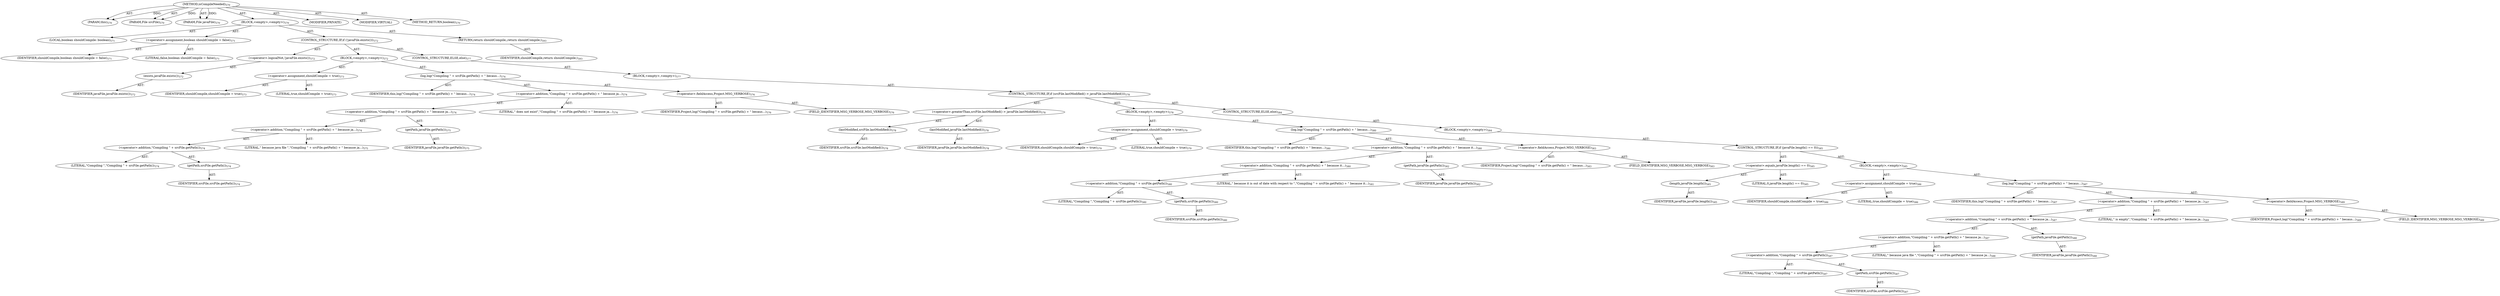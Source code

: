 digraph "isCompileNeeded" {  
"111669149734" [label = <(METHOD,isCompileNeeded)<SUB>570</SUB>> ]
"115964117009" [label = <(PARAM,this)<SUB>570</SUB>> ]
"115964117054" [label = <(PARAM,File srcFile)<SUB>570</SUB>> ]
"115964117055" [label = <(PARAM,File javaFile)<SUB>570</SUB>> ]
"25769803853" [label = <(BLOCK,&lt;empty&gt;,&lt;empty&gt;)<SUB>570</SUB>> ]
"94489280537" [label = <(LOCAL,boolean shouldCompile: boolean)<SUB>571</SUB>> ]
"30064771322" [label = <(&lt;operator&gt;.assignment,boolean shouldCompile = false)<SUB>571</SUB>> ]
"68719476954" [label = <(IDENTIFIER,shouldCompile,boolean shouldCompile = false)<SUB>571</SUB>> ]
"90194313255" [label = <(LITERAL,false,boolean shouldCompile = false)<SUB>571</SUB>> ]
"47244640288" [label = <(CONTROL_STRUCTURE,IF,if (!javaFile.exists()))<SUB>572</SUB>> ]
"30064771323" [label = <(&lt;operator&gt;.logicalNot,!javaFile.exists())<SUB>572</SUB>> ]
"30064771324" [label = <(exists,javaFile.exists())<SUB>572</SUB>> ]
"68719476955" [label = <(IDENTIFIER,javaFile,javaFile.exists())<SUB>572</SUB>> ]
"25769803854" [label = <(BLOCK,&lt;empty&gt;,&lt;empty&gt;)<SUB>572</SUB>> ]
"30064771325" [label = <(&lt;operator&gt;.assignment,shouldCompile = true)<SUB>573</SUB>> ]
"68719476956" [label = <(IDENTIFIER,shouldCompile,shouldCompile = true)<SUB>573</SUB>> ]
"90194313256" [label = <(LITERAL,true,shouldCompile = true)<SUB>573</SUB>> ]
"30064771326" [label = <(log,log(&quot;Compiling &quot; + srcFile.getPath() + &quot; becaus...)<SUB>574</SUB>> ]
"68719476775" [label = <(IDENTIFIER,this,log(&quot;Compiling &quot; + srcFile.getPath() + &quot; becaus...)<SUB>574</SUB>> ]
"30064771327" [label = <(&lt;operator&gt;.addition,&quot;Compiling &quot; + srcFile.getPath() + &quot; because ja...)<SUB>574</SUB>> ]
"30064771328" [label = <(&lt;operator&gt;.addition,&quot;Compiling &quot; + srcFile.getPath() + &quot; because ja...)<SUB>574</SUB>> ]
"30064771329" [label = <(&lt;operator&gt;.addition,&quot;Compiling &quot; + srcFile.getPath() + &quot; because ja...)<SUB>574</SUB>> ]
"30064771330" [label = <(&lt;operator&gt;.addition,&quot;Compiling &quot; + srcFile.getPath())<SUB>574</SUB>> ]
"90194313257" [label = <(LITERAL,&quot;Compiling &quot;,&quot;Compiling &quot; + srcFile.getPath())<SUB>574</SUB>> ]
"30064771331" [label = <(getPath,srcFile.getPath())<SUB>574</SUB>> ]
"68719476957" [label = <(IDENTIFIER,srcFile,srcFile.getPath())<SUB>574</SUB>> ]
"90194313258" [label = <(LITERAL,&quot; because java file &quot;,&quot;Compiling &quot; + srcFile.getPath() + &quot; because ja...)<SUB>575</SUB>> ]
"30064771332" [label = <(getPath,javaFile.getPath())<SUB>575</SUB>> ]
"68719476958" [label = <(IDENTIFIER,javaFile,javaFile.getPath())<SUB>575</SUB>> ]
"90194313259" [label = <(LITERAL,&quot; does not exist&quot;,&quot;Compiling &quot; + srcFile.getPath() + &quot; because ja...)<SUB>576</SUB>> ]
"30064771333" [label = <(&lt;operator&gt;.fieldAccess,Project.MSG_VERBOSE)<SUB>576</SUB>> ]
"68719476959" [label = <(IDENTIFIER,Project,log(&quot;Compiling &quot; + srcFile.getPath() + &quot; becaus...)<SUB>576</SUB>> ]
"55834574926" [label = <(FIELD_IDENTIFIER,MSG_VERBOSE,MSG_VERBOSE)<SUB>576</SUB>> ]
"47244640289" [label = <(CONTROL_STRUCTURE,ELSE,else)<SUB>577</SUB>> ]
"25769803855" [label = <(BLOCK,&lt;empty&gt;,&lt;empty&gt;)<SUB>577</SUB>> ]
"47244640290" [label = <(CONTROL_STRUCTURE,IF,if (srcFile.lastModified() &gt; javaFile.lastModified()))<SUB>578</SUB>> ]
"30064771334" [label = <(&lt;operator&gt;.greaterThan,srcFile.lastModified() &gt; javaFile.lastModified())<SUB>578</SUB>> ]
"30064771335" [label = <(lastModified,srcFile.lastModified())<SUB>578</SUB>> ]
"68719476960" [label = <(IDENTIFIER,srcFile,srcFile.lastModified())<SUB>578</SUB>> ]
"30064771336" [label = <(lastModified,javaFile.lastModified())<SUB>578</SUB>> ]
"68719476961" [label = <(IDENTIFIER,javaFile,javaFile.lastModified())<SUB>578</SUB>> ]
"25769803856" [label = <(BLOCK,&lt;empty&gt;,&lt;empty&gt;)<SUB>578</SUB>> ]
"30064771337" [label = <(&lt;operator&gt;.assignment,shouldCompile = true)<SUB>579</SUB>> ]
"68719476962" [label = <(IDENTIFIER,shouldCompile,shouldCompile = true)<SUB>579</SUB>> ]
"90194313260" [label = <(LITERAL,true,shouldCompile = true)<SUB>579</SUB>> ]
"30064771338" [label = <(log,log(&quot;Compiling &quot; + srcFile.getPath() + &quot; becaus...)<SUB>580</SUB>> ]
"68719476776" [label = <(IDENTIFIER,this,log(&quot;Compiling &quot; + srcFile.getPath() + &quot; becaus...)<SUB>580</SUB>> ]
"30064771339" [label = <(&lt;operator&gt;.addition,&quot;Compiling &quot; + srcFile.getPath() + &quot; because it...)<SUB>580</SUB>> ]
"30064771340" [label = <(&lt;operator&gt;.addition,&quot;Compiling &quot; + srcFile.getPath() + &quot; because it...)<SUB>580</SUB>> ]
"30064771341" [label = <(&lt;operator&gt;.addition,&quot;Compiling &quot; + srcFile.getPath())<SUB>580</SUB>> ]
"90194313261" [label = <(LITERAL,&quot;Compiling &quot;,&quot;Compiling &quot; + srcFile.getPath())<SUB>580</SUB>> ]
"30064771342" [label = <(getPath,srcFile.getPath())<SUB>580</SUB>> ]
"68719476963" [label = <(IDENTIFIER,srcFile,srcFile.getPath())<SUB>580</SUB>> ]
"90194313262" [label = <(LITERAL,&quot; because it is out of date with respect to &quot;,&quot;Compiling &quot; + srcFile.getPath() + &quot; because it...)<SUB>581</SUB>> ]
"30064771343" [label = <(getPath,javaFile.getPath())<SUB>582</SUB>> ]
"68719476964" [label = <(IDENTIFIER,javaFile,javaFile.getPath())<SUB>582</SUB>> ]
"30064771344" [label = <(&lt;operator&gt;.fieldAccess,Project.MSG_VERBOSE)<SUB>583</SUB>> ]
"68719476965" [label = <(IDENTIFIER,Project,log(&quot;Compiling &quot; + srcFile.getPath() + &quot; becaus...)<SUB>583</SUB>> ]
"55834574927" [label = <(FIELD_IDENTIFIER,MSG_VERBOSE,MSG_VERBOSE)<SUB>583</SUB>> ]
"47244640291" [label = <(CONTROL_STRUCTURE,ELSE,else)<SUB>584</SUB>> ]
"25769803857" [label = <(BLOCK,&lt;empty&gt;,&lt;empty&gt;)<SUB>584</SUB>> ]
"47244640292" [label = <(CONTROL_STRUCTURE,IF,if (javaFile.length() == 0))<SUB>585</SUB>> ]
"30064771345" [label = <(&lt;operator&gt;.equals,javaFile.length() == 0)<SUB>585</SUB>> ]
"30064771346" [label = <(length,javaFile.length())<SUB>585</SUB>> ]
"68719476966" [label = <(IDENTIFIER,javaFile,javaFile.length())<SUB>585</SUB>> ]
"90194313263" [label = <(LITERAL,0,javaFile.length() == 0)<SUB>585</SUB>> ]
"25769803858" [label = <(BLOCK,&lt;empty&gt;,&lt;empty&gt;)<SUB>585</SUB>> ]
"30064771347" [label = <(&lt;operator&gt;.assignment,shouldCompile = true)<SUB>586</SUB>> ]
"68719476967" [label = <(IDENTIFIER,shouldCompile,shouldCompile = true)<SUB>586</SUB>> ]
"90194313264" [label = <(LITERAL,true,shouldCompile = true)<SUB>586</SUB>> ]
"30064771348" [label = <(log,log(&quot;Compiling &quot; + srcFile.getPath() + &quot; becaus...)<SUB>587</SUB>> ]
"68719476777" [label = <(IDENTIFIER,this,log(&quot;Compiling &quot; + srcFile.getPath() + &quot; becaus...)<SUB>587</SUB>> ]
"30064771349" [label = <(&lt;operator&gt;.addition,&quot;Compiling &quot; + srcFile.getPath() + &quot; because ja...)<SUB>587</SUB>> ]
"30064771350" [label = <(&lt;operator&gt;.addition,&quot;Compiling &quot; + srcFile.getPath() + &quot; because ja...)<SUB>587</SUB>> ]
"30064771351" [label = <(&lt;operator&gt;.addition,&quot;Compiling &quot; + srcFile.getPath() + &quot; because ja...)<SUB>587</SUB>> ]
"30064771352" [label = <(&lt;operator&gt;.addition,&quot;Compiling &quot; + srcFile.getPath())<SUB>587</SUB>> ]
"90194313265" [label = <(LITERAL,&quot;Compiling &quot;,&quot;Compiling &quot; + srcFile.getPath())<SUB>587</SUB>> ]
"30064771353" [label = <(getPath,srcFile.getPath())<SUB>587</SUB>> ]
"68719476968" [label = <(IDENTIFIER,srcFile,srcFile.getPath())<SUB>587</SUB>> ]
"90194313266" [label = <(LITERAL,&quot; because java file &quot;,&quot;Compiling &quot; + srcFile.getPath() + &quot; because ja...)<SUB>588</SUB>> ]
"30064771354" [label = <(getPath,javaFile.getPath())<SUB>588</SUB>> ]
"68719476969" [label = <(IDENTIFIER,javaFile,javaFile.getPath())<SUB>588</SUB>> ]
"90194313267" [label = <(LITERAL,&quot; is empty&quot;,&quot;Compiling &quot; + srcFile.getPath() + &quot; because ja...)<SUB>589</SUB>> ]
"30064771355" [label = <(&lt;operator&gt;.fieldAccess,Project.MSG_VERBOSE)<SUB>589</SUB>> ]
"68719476970" [label = <(IDENTIFIER,Project,log(&quot;Compiling &quot; + srcFile.getPath() + &quot; becaus...)<SUB>589</SUB>> ]
"55834574928" [label = <(FIELD_IDENTIFIER,MSG_VERBOSE,MSG_VERBOSE)<SUB>589</SUB>> ]
"146028888084" [label = <(RETURN,return shouldCompile;,return shouldCompile;)<SUB>593</SUB>> ]
"68719476971" [label = <(IDENTIFIER,shouldCompile,return shouldCompile;)<SUB>593</SUB>> ]
"133143986269" [label = <(MODIFIER,PRIVATE)> ]
"133143986270" [label = <(MODIFIER,VIRTUAL)> ]
"128849018918" [label = <(METHOD_RETURN,boolean)<SUB>570</SUB>> ]
  "111669149734" -> "115964117009"  [ label = "AST: "] 
  "111669149734" -> "115964117054"  [ label = "AST: "] 
  "111669149734" -> "115964117055"  [ label = "AST: "] 
  "111669149734" -> "25769803853"  [ label = "AST: "] 
  "111669149734" -> "133143986269"  [ label = "AST: "] 
  "111669149734" -> "133143986270"  [ label = "AST: "] 
  "111669149734" -> "128849018918"  [ label = "AST: "] 
  "25769803853" -> "94489280537"  [ label = "AST: "] 
  "25769803853" -> "30064771322"  [ label = "AST: "] 
  "25769803853" -> "47244640288"  [ label = "AST: "] 
  "25769803853" -> "146028888084"  [ label = "AST: "] 
  "30064771322" -> "68719476954"  [ label = "AST: "] 
  "30064771322" -> "90194313255"  [ label = "AST: "] 
  "47244640288" -> "30064771323"  [ label = "AST: "] 
  "47244640288" -> "25769803854"  [ label = "AST: "] 
  "47244640288" -> "47244640289"  [ label = "AST: "] 
  "30064771323" -> "30064771324"  [ label = "AST: "] 
  "30064771324" -> "68719476955"  [ label = "AST: "] 
  "25769803854" -> "30064771325"  [ label = "AST: "] 
  "25769803854" -> "30064771326"  [ label = "AST: "] 
  "30064771325" -> "68719476956"  [ label = "AST: "] 
  "30064771325" -> "90194313256"  [ label = "AST: "] 
  "30064771326" -> "68719476775"  [ label = "AST: "] 
  "30064771326" -> "30064771327"  [ label = "AST: "] 
  "30064771326" -> "30064771333"  [ label = "AST: "] 
  "30064771327" -> "30064771328"  [ label = "AST: "] 
  "30064771327" -> "90194313259"  [ label = "AST: "] 
  "30064771328" -> "30064771329"  [ label = "AST: "] 
  "30064771328" -> "30064771332"  [ label = "AST: "] 
  "30064771329" -> "30064771330"  [ label = "AST: "] 
  "30064771329" -> "90194313258"  [ label = "AST: "] 
  "30064771330" -> "90194313257"  [ label = "AST: "] 
  "30064771330" -> "30064771331"  [ label = "AST: "] 
  "30064771331" -> "68719476957"  [ label = "AST: "] 
  "30064771332" -> "68719476958"  [ label = "AST: "] 
  "30064771333" -> "68719476959"  [ label = "AST: "] 
  "30064771333" -> "55834574926"  [ label = "AST: "] 
  "47244640289" -> "25769803855"  [ label = "AST: "] 
  "25769803855" -> "47244640290"  [ label = "AST: "] 
  "47244640290" -> "30064771334"  [ label = "AST: "] 
  "47244640290" -> "25769803856"  [ label = "AST: "] 
  "47244640290" -> "47244640291"  [ label = "AST: "] 
  "30064771334" -> "30064771335"  [ label = "AST: "] 
  "30064771334" -> "30064771336"  [ label = "AST: "] 
  "30064771335" -> "68719476960"  [ label = "AST: "] 
  "30064771336" -> "68719476961"  [ label = "AST: "] 
  "25769803856" -> "30064771337"  [ label = "AST: "] 
  "25769803856" -> "30064771338"  [ label = "AST: "] 
  "30064771337" -> "68719476962"  [ label = "AST: "] 
  "30064771337" -> "90194313260"  [ label = "AST: "] 
  "30064771338" -> "68719476776"  [ label = "AST: "] 
  "30064771338" -> "30064771339"  [ label = "AST: "] 
  "30064771338" -> "30064771344"  [ label = "AST: "] 
  "30064771339" -> "30064771340"  [ label = "AST: "] 
  "30064771339" -> "30064771343"  [ label = "AST: "] 
  "30064771340" -> "30064771341"  [ label = "AST: "] 
  "30064771340" -> "90194313262"  [ label = "AST: "] 
  "30064771341" -> "90194313261"  [ label = "AST: "] 
  "30064771341" -> "30064771342"  [ label = "AST: "] 
  "30064771342" -> "68719476963"  [ label = "AST: "] 
  "30064771343" -> "68719476964"  [ label = "AST: "] 
  "30064771344" -> "68719476965"  [ label = "AST: "] 
  "30064771344" -> "55834574927"  [ label = "AST: "] 
  "47244640291" -> "25769803857"  [ label = "AST: "] 
  "25769803857" -> "47244640292"  [ label = "AST: "] 
  "47244640292" -> "30064771345"  [ label = "AST: "] 
  "47244640292" -> "25769803858"  [ label = "AST: "] 
  "30064771345" -> "30064771346"  [ label = "AST: "] 
  "30064771345" -> "90194313263"  [ label = "AST: "] 
  "30064771346" -> "68719476966"  [ label = "AST: "] 
  "25769803858" -> "30064771347"  [ label = "AST: "] 
  "25769803858" -> "30064771348"  [ label = "AST: "] 
  "30064771347" -> "68719476967"  [ label = "AST: "] 
  "30064771347" -> "90194313264"  [ label = "AST: "] 
  "30064771348" -> "68719476777"  [ label = "AST: "] 
  "30064771348" -> "30064771349"  [ label = "AST: "] 
  "30064771348" -> "30064771355"  [ label = "AST: "] 
  "30064771349" -> "30064771350"  [ label = "AST: "] 
  "30064771349" -> "90194313267"  [ label = "AST: "] 
  "30064771350" -> "30064771351"  [ label = "AST: "] 
  "30064771350" -> "30064771354"  [ label = "AST: "] 
  "30064771351" -> "30064771352"  [ label = "AST: "] 
  "30064771351" -> "90194313266"  [ label = "AST: "] 
  "30064771352" -> "90194313265"  [ label = "AST: "] 
  "30064771352" -> "30064771353"  [ label = "AST: "] 
  "30064771353" -> "68719476968"  [ label = "AST: "] 
  "30064771354" -> "68719476969"  [ label = "AST: "] 
  "30064771355" -> "68719476970"  [ label = "AST: "] 
  "30064771355" -> "55834574928"  [ label = "AST: "] 
  "146028888084" -> "68719476971"  [ label = "AST: "] 
  "111669149734" -> "115964117009"  [ label = "DDG: "] 
  "111669149734" -> "115964117054"  [ label = "DDG: "] 
  "111669149734" -> "115964117055"  [ label = "DDG: "] 
}
